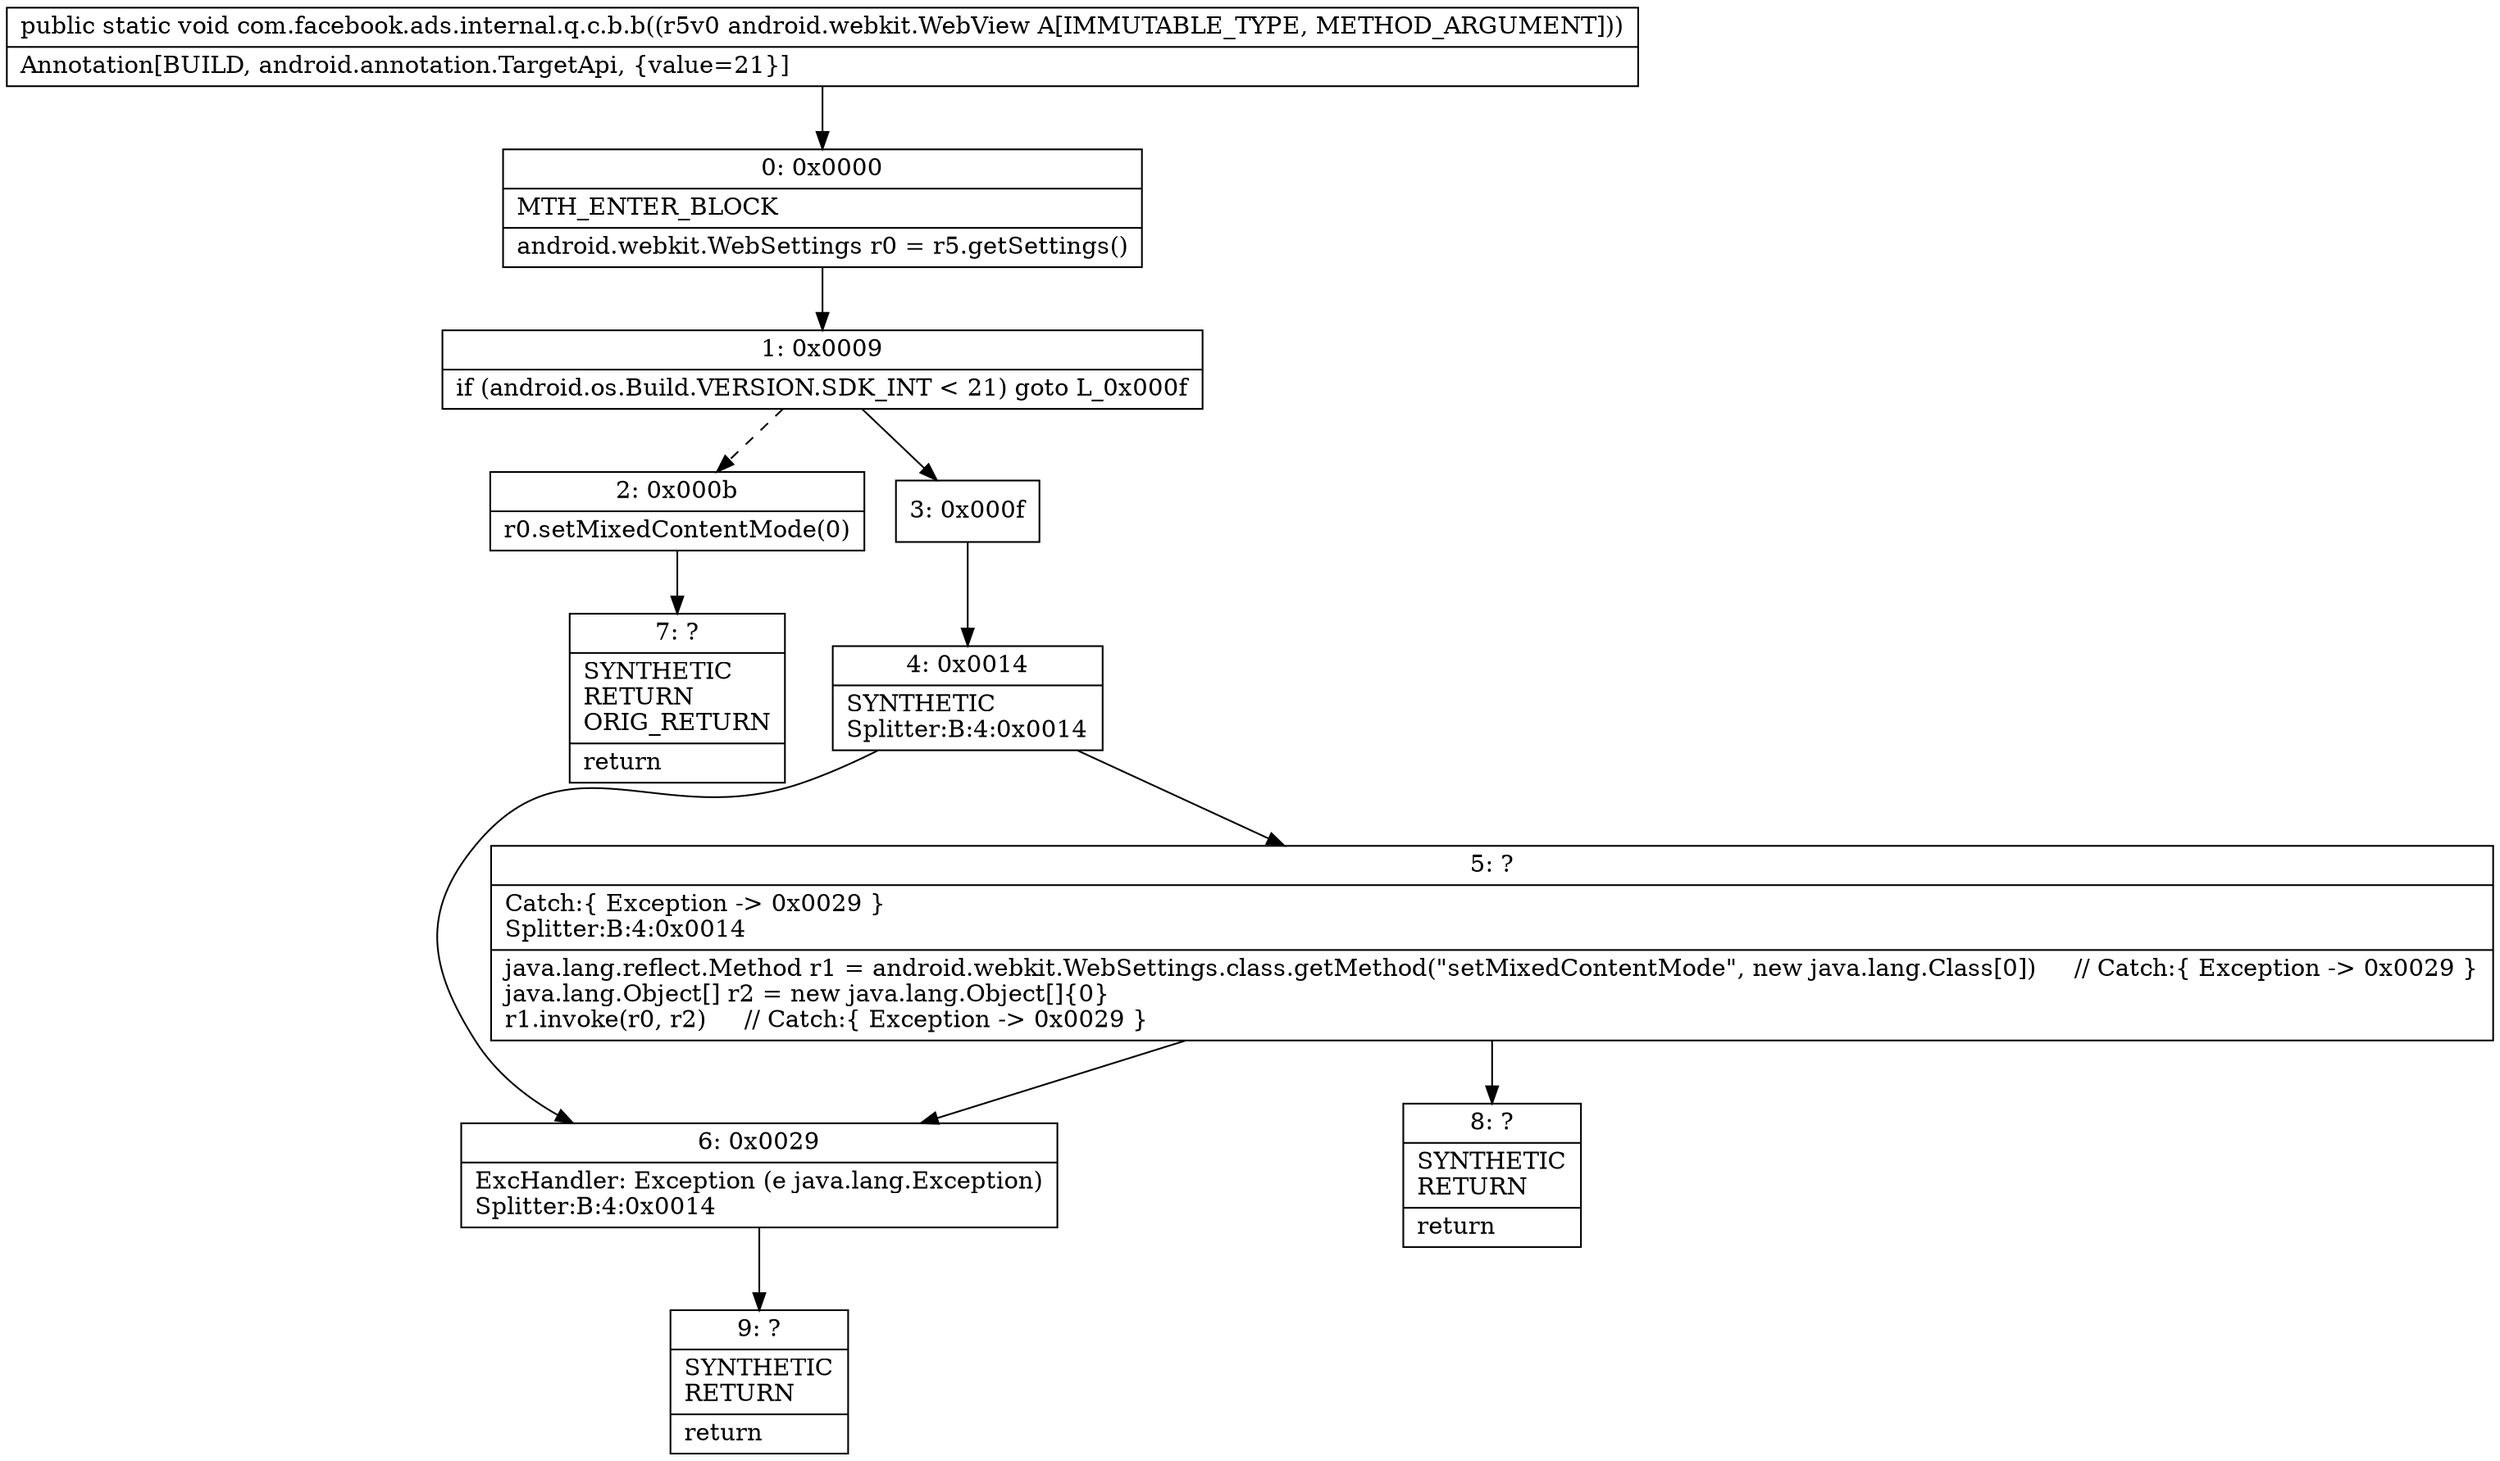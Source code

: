 digraph "CFG forcom.facebook.ads.internal.q.c.b.b(Landroid\/webkit\/WebView;)V" {
Node_0 [shape=record,label="{0\:\ 0x0000|MTH_ENTER_BLOCK\l|android.webkit.WebSettings r0 = r5.getSettings()\l}"];
Node_1 [shape=record,label="{1\:\ 0x0009|if (android.os.Build.VERSION.SDK_INT \< 21) goto L_0x000f\l}"];
Node_2 [shape=record,label="{2\:\ 0x000b|r0.setMixedContentMode(0)\l}"];
Node_3 [shape=record,label="{3\:\ 0x000f}"];
Node_4 [shape=record,label="{4\:\ 0x0014|SYNTHETIC\lSplitter:B:4:0x0014\l}"];
Node_5 [shape=record,label="{5\:\ ?|Catch:\{ Exception \-\> 0x0029 \}\lSplitter:B:4:0x0014\l|java.lang.reflect.Method r1 = android.webkit.WebSettings.class.getMethod(\"setMixedContentMode\", new java.lang.Class[0])     \/\/ Catch:\{ Exception \-\> 0x0029 \}\ljava.lang.Object[] r2 = new java.lang.Object[]\{0\}\lr1.invoke(r0, r2)     \/\/ Catch:\{ Exception \-\> 0x0029 \}\l}"];
Node_6 [shape=record,label="{6\:\ 0x0029|ExcHandler: Exception (e java.lang.Exception)\lSplitter:B:4:0x0014\l}"];
Node_7 [shape=record,label="{7\:\ ?|SYNTHETIC\lRETURN\lORIG_RETURN\l|return\l}"];
Node_8 [shape=record,label="{8\:\ ?|SYNTHETIC\lRETURN\l|return\l}"];
Node_9 [shape=record,label="{9\:\ ?|SYNTHETIC\lRETURN\l|return\l}"];
MethodNode[shape=record,label="{public static void com.facebook.ads.internal.q.c.b.b((r5v0 android.webkit.WebView A[IMMUTABLE_TYPE, METHOD_ARGUMENT]))  | Annotation[BUILD, android.annotation.TargetApi, \{value=21\}]\l}"];
MethodNode -> Node_0;
Node_0 -> Node_1;
Node_1 -> Node_2[style=dashed];
Node_1 -> Node_3;
Node_2 -> Node_7;
Node_3 -> Node_4;
Node_4 -> Node_5;
Node_4 -> Node_6;
Node_5 -> Node_6;
Node_5 -> Node_8;
Node_6 -> Node_9;
}

